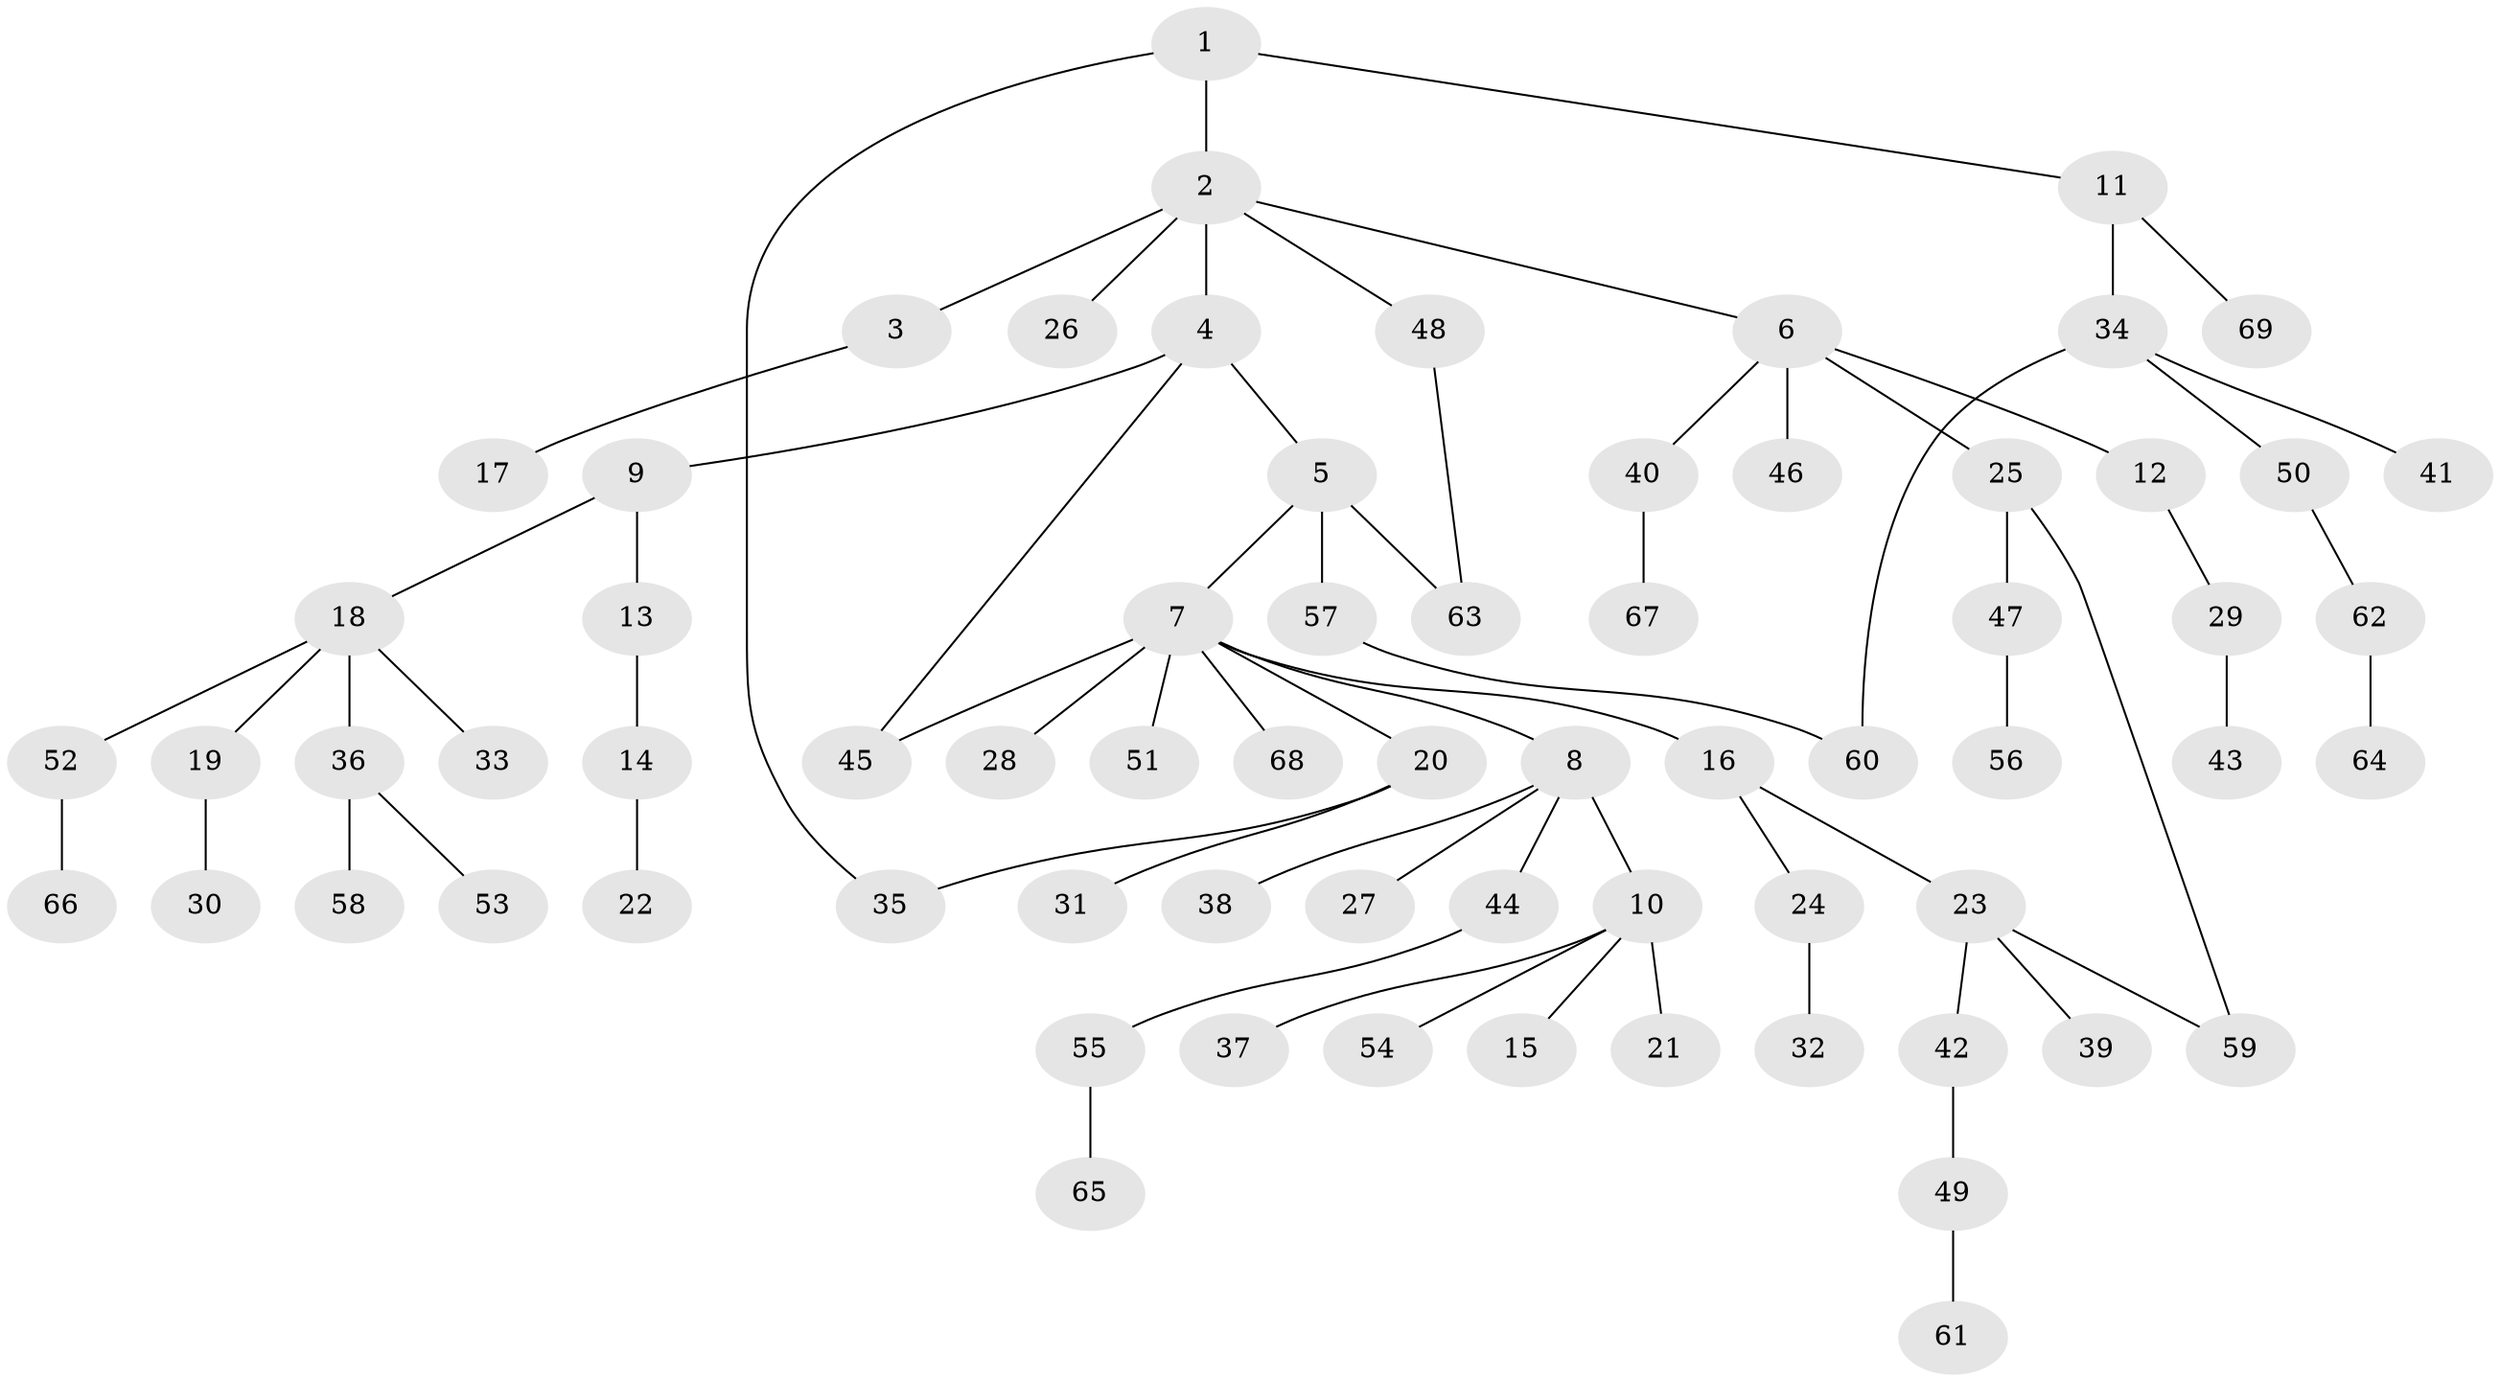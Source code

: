 // coarse degree distribution, {3: 0.32142857142857145, 1: 0.42857142857142855, 2: 0.14285714285714285, 4: 0.07142857142857142, 5: 0.03571428571428571}
// Generated by graph-tools (version 1.1) at 2025/36/03/04/25 23:36:04]
// undirected, 69 vertices, 73 edges
graph export_dot {
  node [color=gray90,style=filled];
  1;
  2;
  3;
  4;
  5;
  6;
  7;
  8;
  9;
  10;
  11;
  12;
  13;
  14;
  15;
  16;
  17;
  18;
  19;
  20;
  21;
  22;
  23;
  24;
  25;
  26;
  27;
  28;
  29;
  30;
  31;
  32;
  33;
  34;
  35;
  36;
  37;
  38;
  39;
  40;
  41;
  42;
  43;
  44;
  45;
  46;
  47;
  48;
  49;
  50;
  51;
  52;
  53;
  54;
  55;
  56;
  57;
  58;
  59;
  60;
  61;
  62;
  63;
  64;
  65;
  66;
  67;
  68;
  69;
  1 -- 2;
  1 -- 11;
  1 -- 35;
  2 -- 3;
  2 -- 4;
  2 -- 6;
  2 -- 26;
  2 -- 48;
  3 -- 17;
  4 -- 5;
  4 -- 9;
  4 -- 45;
  5 -- 7;
  5 -- 57;
  5 -- 63;
  6 -- 12;
  6 -- 25;
  6 -- 40;
  6 -- 46;
  7 -- 8;
  7 -- 16;
  7 -- 20;
  7 -- 28;
  7 -- 45;
  7 -- 51;
  7 -- 68;
  8 -- 10;
  8 -- 27;
  8 -- 38;
  8 -- 44;
  9 -- 13;
  9 -- 18;
  10 -- 15;
  10 -- 21;
  10 -- 37;
  10 -- 54;
  11 -- 34;
  11 -- 69;
  12 -- 29;
  13 -- 14;
  14 -- 22;
  16 -- 23;
  16 -- 24;
  18 -- 19;
  18 -- 33;
  18 -- 36;
  18 -- 52;
  19 -- 30;
  20 -- 31;
  20 -- 35;
  23 -- 39;
  23 -- 42;
  23 -- 59;
  24 -- 32;
  25 -- 47;
  25 -- 59;
  29 -- 43;
  34 -- 41;
  34 -- 50;
  34 -- 60;
  36 -- 53;
  36 -- 58;
  40 -- 67;
  42 -- 49;
  44 -- 55;
  47 -- 56;
  48 -- 63;
  49 -- 61;
  50 -- 62;
  52 -- 66;
  55 -- 65;
  57 -- 60;
  62 -- 64;
}
